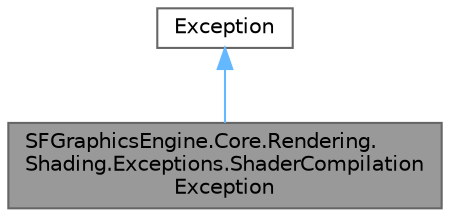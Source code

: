 digraph "SFGraphicsEngine.Core.Rendering.Shading.Exceptions.ShaderCompilationException"
{
 // LATEX_PDF_SIZE
  bgcolor="transparent";
  edge [fontname=Helvetica,fontsize=10,labelfontname=Helvetica,labelfontsize=10];
  node [fontname=Helvetica,fontsize=10,shape=box,height=0.2,width=0.4];
  Node1 [label="SFGraphicsEngine.Core.Rendering.\lShading.Exceptions.ShaderCompilation\lException",height=0.2,width=0.4,color="gray40", fillcolor="grey60", style="filled", fontcolor="black",tooltip="Occurs when shader has compilation errors"];
  Node2 -> Node1 [dir="back",color="steelblue1",style="solid"];
  Node2 [label="Exception",height=0.2,width=0.4,color="gray40", fillcolor="white", style="filled",tooltip=" "];
}
